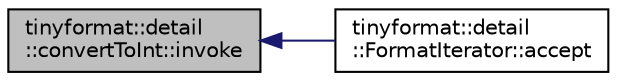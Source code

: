 digraph "tinyformat::detail::convertToInt::invoke"
{
  edge [fontname="Helvetica",fontsize="10",labelfontname="Helvetica",labelfontsize="10"];
  node [fontname="Helvetica",fontsize="10",shape=record];
  rankdir="LR";
  Node1 [label="tinyformat::detail\l::convertToInt::invoke",height=0.2,width=0.4,color="black", fillcolor="grey75", style="filled", fontcolor="black"];
  Node1 -> Node2 [dir="back",color="midnightblue",fontsize="10",style="solid",fontname="Helvetica"];
  Node2 [label="tinyformat::detail\l::FormatIterator::accept",height=0.2,width=0.4,color="black", fillcolor="white", style="filled",URL="$d8/d42/classtinyformat_1_1detail_1_1_format_iterator.html#a914be2066071c01cac4c2ea867c9d89a"];
}
